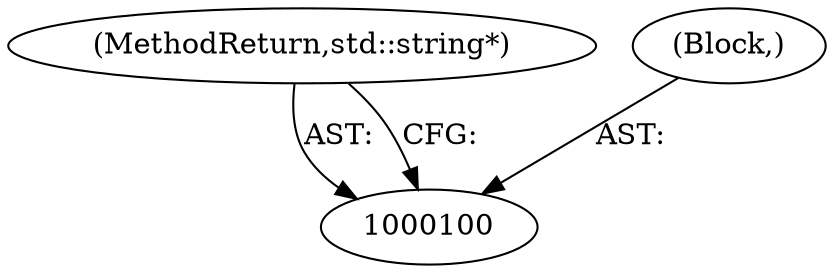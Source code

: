 digraph "0_Chrome_507241119f279c31766bd41c33d6ffb6851e2d7e_0" {
"1000102" [label="(MethodReturn,std::string*)"];
"1000101" [label="(Block,)"];
"1000102" -> "1000100"  [label="AST: "];
"1000102" -> "1000100"  [label="CFG: "];
"1000101" -> "1000100"  [label="AST: "];
}
